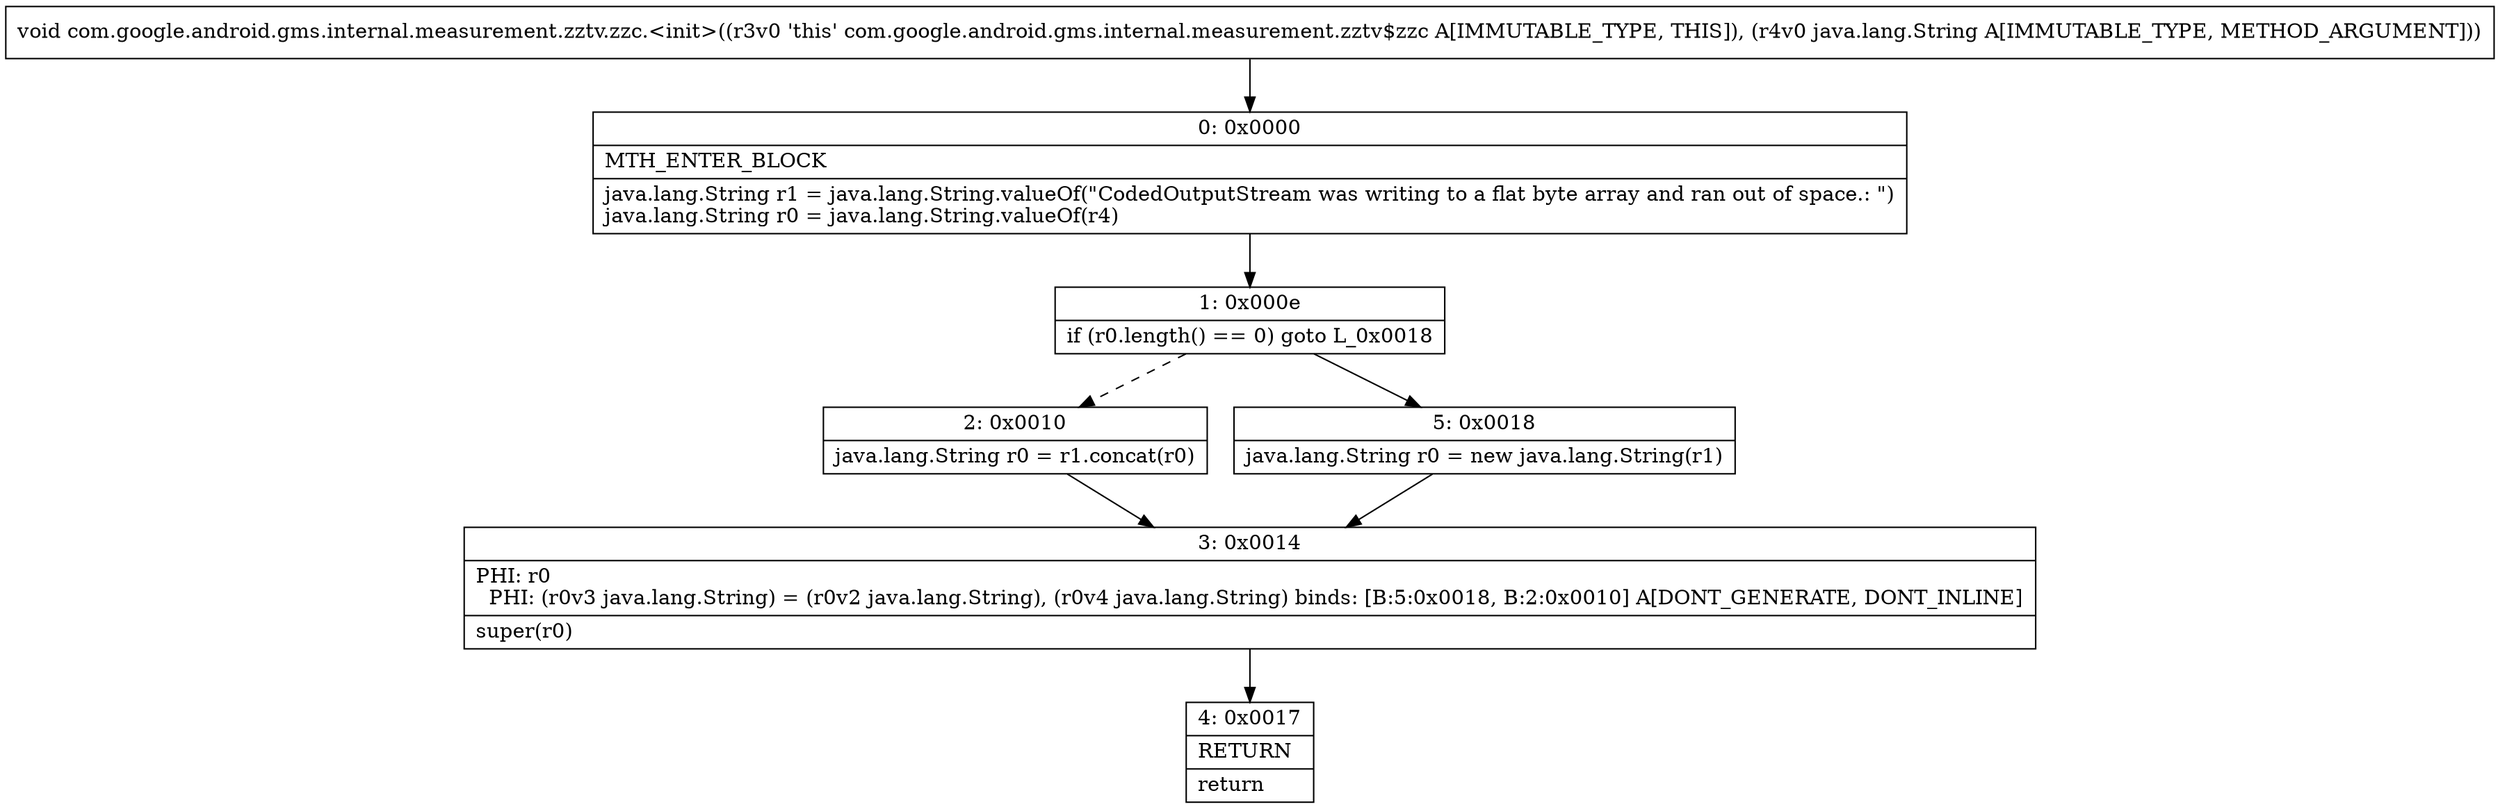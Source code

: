 digraph "CFG forcom.google.android.gms.internal.measurement.zztv.zzc.\<init\>(Ljava\/lang\/String;)V" {
Node_0 [shape=record,label="{0\:\ 0x0000|MTH_ENTER_BLOCK\l|java.lang.String r1 = java.lang.String.valueOf(\"CodedOutputStream was writing to a flat byte array and ran out of space.: \")\ljava.lang.String r0 = java.lang.String.valueOf(r4)\l}"];
Node_1 [shape=record,label="{1\:\ 0x000e|if (r0.length() == 0) goto L_0x0018\l}"];
Node_2 [shape=record,label="{2\:\ 0x0010|java.lang.String r0 = r1.concat(r0)\l}"];
Node_3 [shape=record,label="{3\:\ 0x0014|PHI: r0 \l  PHI: (r0v3 java.lang.String) = (r0v2 java.lang.String), (r0v4 java.lang.String) binds: [B:5:0x0018, B:2:0x0010] A[DONT_GENERATE, DONT_INLINE]\l|super(r0)\l}"];
Node_4 [shape=record,label="{4\:\ 0x0017|RETURN\l|return\l}"];
Node_5 [shape=record,label="{5\:\ 0x0018|java.lang.String r0 = new java.lang.String(r1)\l}"];
MethodNode[shape=record,label="{void com.google.android.gms.internal.measurement.zztv.zzc.\<init\>((r3v0 'this' com.google.android.gms.internal.measurement.zztv$zzc A[IMMUTABLE_TYPE, THIS]), (r4v0 java.lang.String A[IMMUTABLE_TYPE, METHOD_ARGUMENT])) }"];
MethodNode -> Node_0;
Node_0 -> Node_1;
Node_1 -> Node_2[style=dashed];
Node_1 -> Node_5;
Node_2 -> Node_3;
Node_3 -> Node_4;
Node_5 -> Node_3;
}

